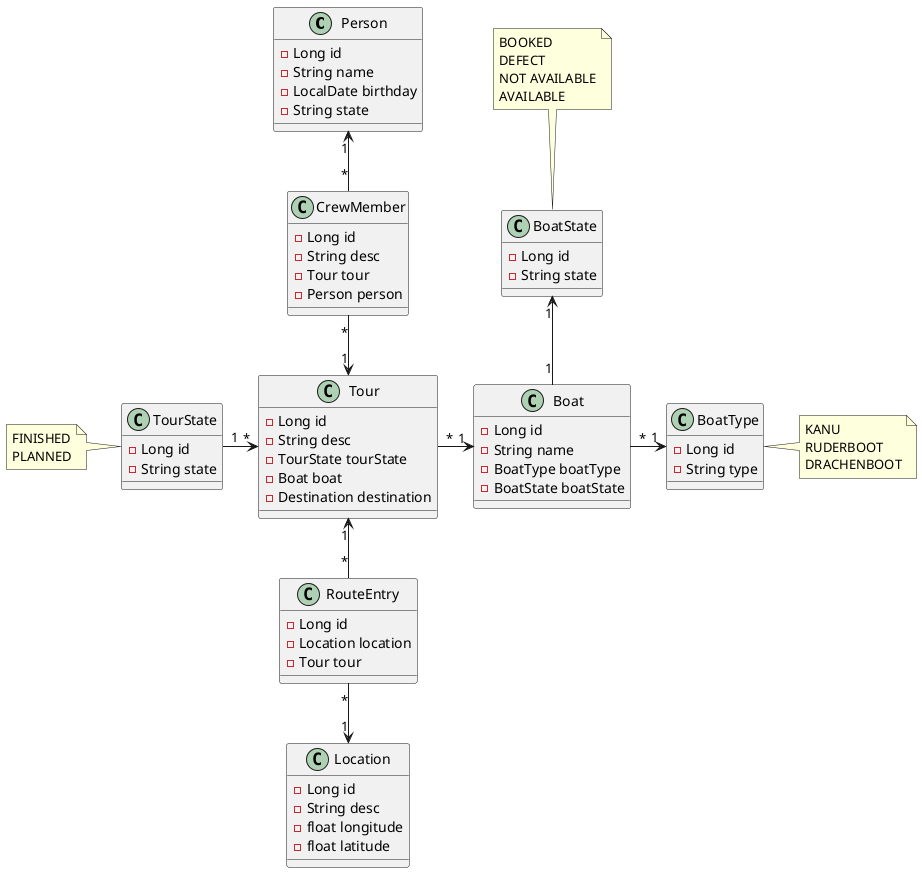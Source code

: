 @startuml

class Person {
- Long id
- String name
- LocalDate birthday
- String state
}

class CrewMember {
- Long id
- String desc
- Tour tour
- Person person
}

class Tour {
- Long id
- String desc
- TourState tourState
- Boat boat
- Destination destination
}

class RouteEntry{
- Long id
- Location location
- Tour tour
}

class TourState {
- Long id
- String state
}

note left: FINISHED\nPLANNED

class Location {
- Long id
- String desc
- float longitude
- float latitude
}

class Boat {
- Long id
- String name
- BoatType boatType
- BoatState boatState
}

class BoatState {
- Long id
- String state
}

note top: BOOKED\nDEFECT\nNOT AVAILABLE\nAVAILABLE

class BoatType {
- Long id
- String type
}
note right: KANU\nRUDERBOOT\nDRACHENBOOT

Person "1" <-- "*" CrewMember
CrewMember "*" --> "1" Tour
TourState "1" -right-> "*" Tour
Location "1" <-up- "*" RouteEntry
RouteEntry "*" -up-> "1" Tour
Tour "*" -right-> "1" Boat
Boat "*" -right-> "1" BoatType
Boat "1" -up-> "1" BoatState

@enduml
